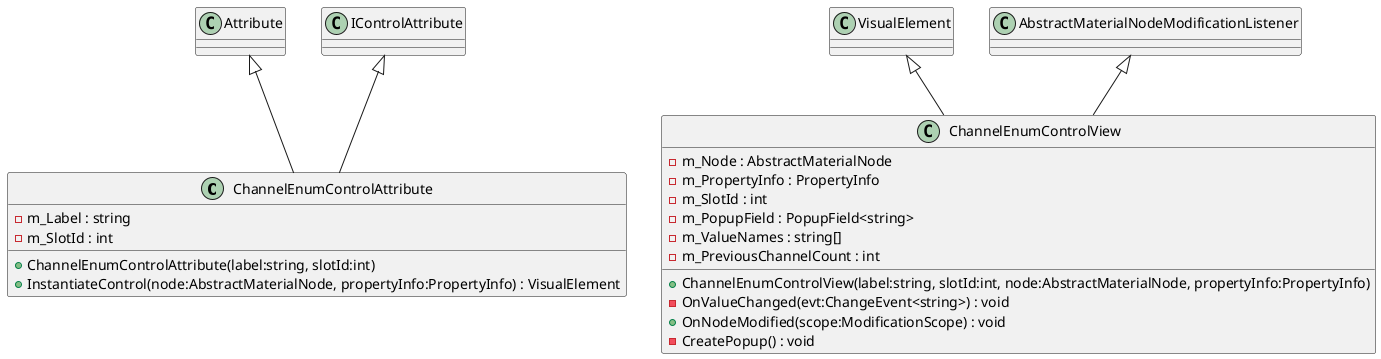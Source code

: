 @startuml
class ChannelEnumControlAttribute {
    - m_Label : string
    - m_SlotId : int
    + ChannelEnumControlAttribute(label:string, slotId:int)
    + InstantiateControl(node:AbstractMaterialNode, propertyInfo:PropertyInfo) : VisualElement
}
class ChannelEnumControlView {
    - m_Node : AbstractMaterialNode
    - m_PropertyInfo : PropertyInfo
    - m_SlotId : int
    - m_PopupField : PopupField<string>
    - m_ValueNames : string[]
    - m_PreviousChannelCount : int
    + ChannelEnumControlView(label:string, slotId:int, node:AbstractMaterialNode, propertyInfo:PropertyInfo)
    - OnValueChanged(evt:ChangeEvent<string>) : void
    + OnNodeModified(scope:ModificationScope) : void
    - CreatePopup() : void
}
Attribute <|-- ChannelEnumControlAttribute
IControlAttribute <|-- ChannelEnumControlAttribute
VisualElement <|-- ChannelEnumControlView
AbstractMaterialNodeModificationListener <|-- ChannelEnumControlView
@enduml
